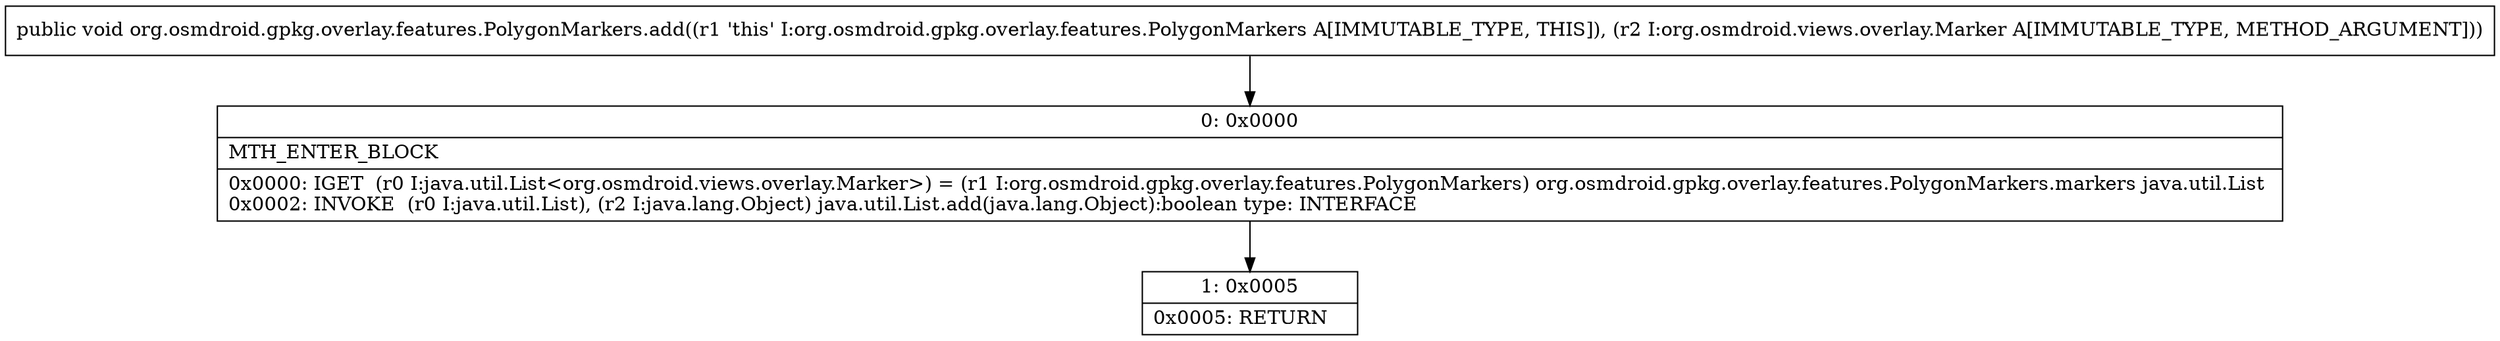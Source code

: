digraph "CFG fororg.osmdroid.gpkg.overlay.features.PolygonMarkers.add(Lorg\/osmdroid\/views\/overlay\/Marker;)V" {
Node_0 [shape=record,label="{0\:\ 0x0000|MTH_ENTER_BLOCK\l|0x0000: IGET  (r0 I:java.util.List\<org.osmdroid.views.overlay.Marker\>) = (r1 I:org.osmdroid.gpkg.overlay.features.PolygonMarkers) org.osmdroid.gpkg.overlay.features.PolygonMarkers.markers java.util.List \l0x0002: INVOKE  (r0 I:java.util.List), (r2 I:java.lang.Object) java.util.List.add(java.lang.Object):boolean type: INTERFACE \l}"];
Node_1 [shape=record,label="{1\:\ 0x0005|0x0005: RETURN   \l}"];
MethodNode[shape=record,label="{public void org.osmdroid.gpkg.overlay.features.PolygonMarkers.add((r1 'this' I:org.osmdroid.gpkg.overlay.features.PolygonMarkers A[IMMUTABLE_TYPE, THIS]), (r2 I:org.osmdroid.views.overlay.Marker A[IMMUTABLE_TYPE, METHOD_ARGUMENT])) }"];
MethodNode -> Node_0;
Node_0 -> Node_1;
}

